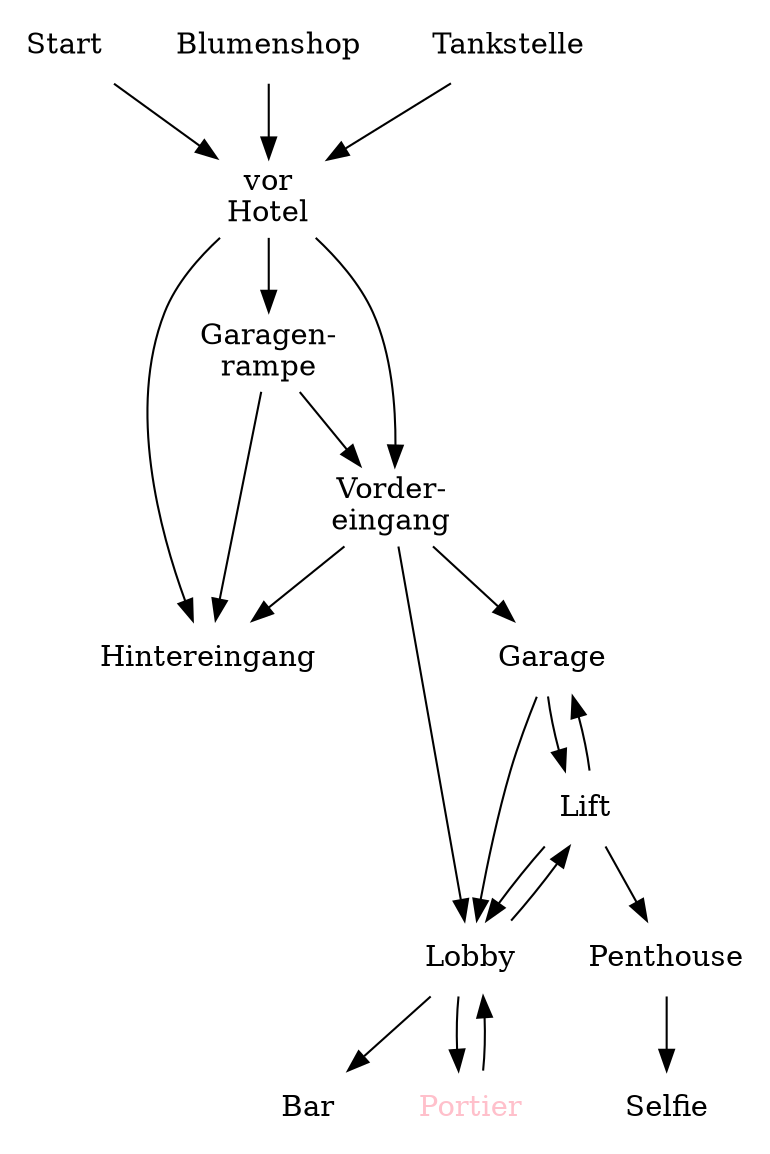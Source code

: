 digraph plot {
	// &#9829; &#9830; &#9824; &#9827;

	rankdir=TD;
	node [shape=none]

	Start -> Hotel

	Hotel [ label="vor\nHotel", color=blue ]
	Hotel -> Vordereingang
	Hotel -> Hintereingang
	Hotel -> Garagenrampe

	Garagenrampe [label="Garagen-\nrampe"]
	Garagenrampe -> Vordereingang
	Garagenrampe -> Hintereingang

	Garage -> Lift
	Garage -> Lobby

	Vordereingang [ label="Vorder-\neingang" ]
	Vordereingang -> Lobby
	Vordereingang -> Hintereingang
	Vordereingang -> Garage

	Lobby [ color=blue ]
	Lobby -> Portier
	Lobby -> Lift
	Lobby -> Bar

	Portier [ fontcolor=pink ]
	Portier -> Lobby

	Lift [ color=blue ]
	Lift -> Lobby
	Lift -> Garage
	Lift -> Penthouse

	Penthouse -> Selfie

	Blumenshop -> Hotel

	Tankstelle -> Hotel

}

// Restaurant: 30 Euro für Kaffee+Kuchen, Infos vom Kellner
// Bar: Der Typ aus der Band. Verrät gegen einen Drink, dass STAR Blumen mag.
